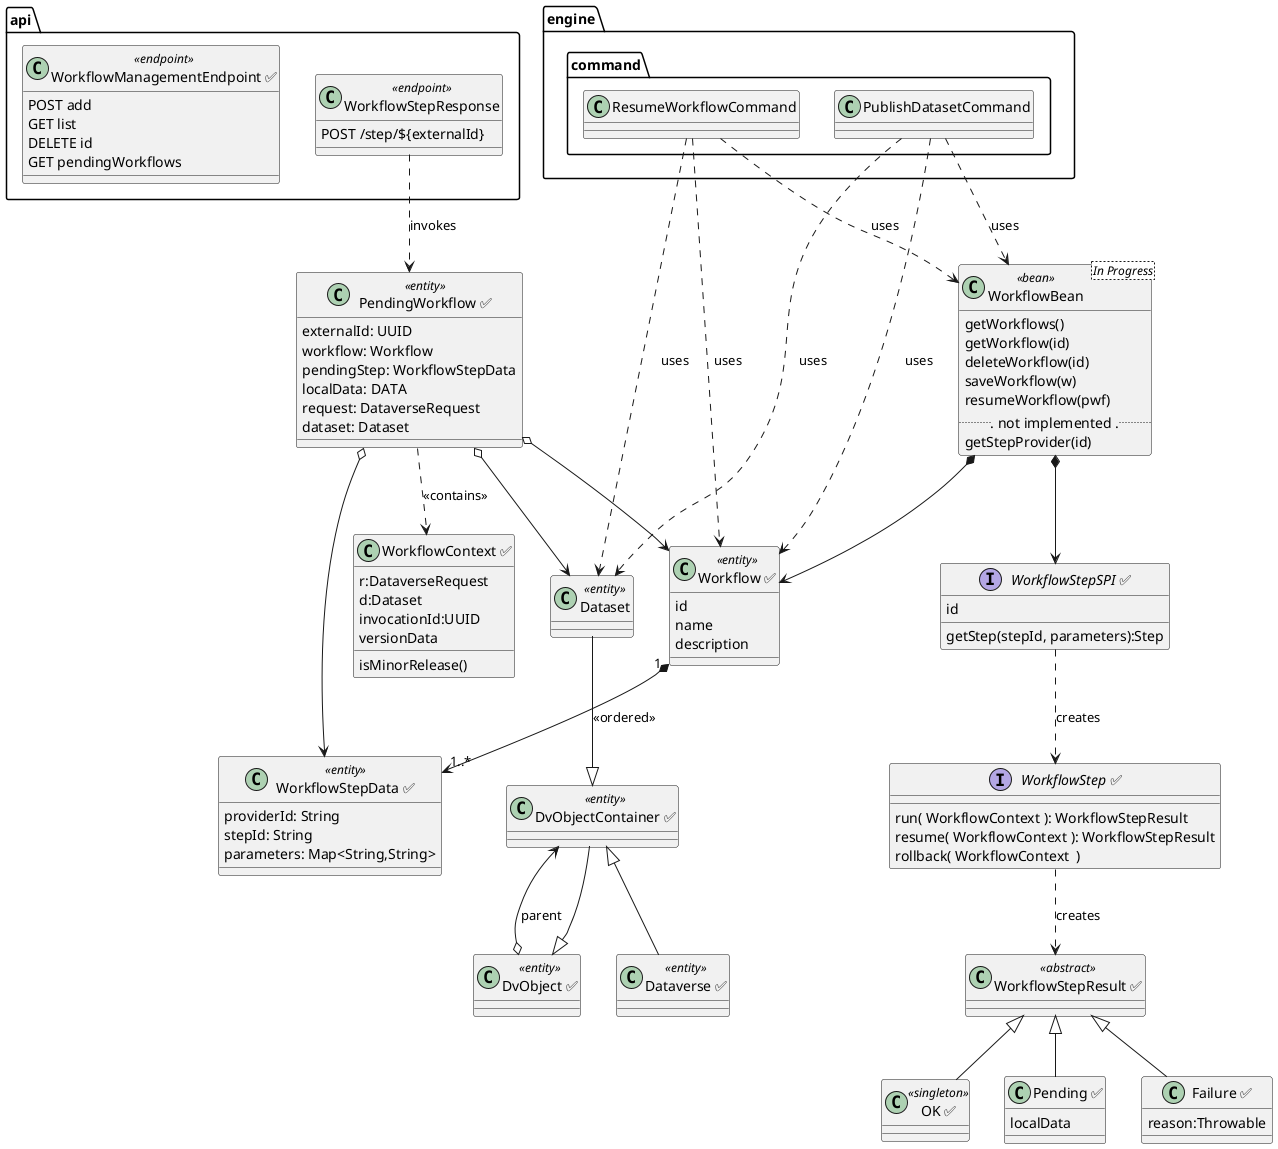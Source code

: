 @startuml
' Macro to mark classes you've already implemented
!define DONE(NAME) "NAME ✅" as NAME

class DONE(DvObject) <<entity>>
class DONE(DvObjectContainer) <<entity>>
class DONE(Dataverse) <<entity>>
class Dataset <<entity>>

Dataset --|> DvObjectContainer
DvObjectContainer --|>DvObject
Dataverse -up-|> DvObjectContainer
DvObject o--> DvObjectContainer: parent

class DONE(Workflow) <<entity>> {
  id
  name
  description
}

class DONE(WorkflowStepData) <<entity>> {
  providerId: String
  stepId: String
  parameters: Map<String,String>
}

class WorkflowBean<In Progress> <<bean>> {
  getWorkflows()
  getWorkflow(id)
  deleteWorkflow(id)
  saveWorkflow(w)
  resumeWorkflow(pwf)
  ... not implemented ...
  getStepProvider(id)
}

class DONE(WorkflowContext) {
  r:DataverseRequest
  d:Dataset
  invocationId:UUID
  versionData
  isMinorRelease()
}

class DONE(PendingWorkflow) <<entity>> {
  externalId: UUID
  workflow: Workflow
  pendingStep: WorkflowStepData
  localData: DATA
  request: DataverseRequest
  dataset: Dataset
}

interface DONE(WorkflowStepSPI) {
  id
  getStep(stepId, parameters):Step
}

interface DONE(WorkflowStep) {
  run( WorkflowContext ): WorkflowStepResult
  resume( WorkflowContext ): WorkflowStepResult
  rollback( WorkflowContext  )
}

class DONE(WorkflowStepResult) <<abstract>>
class DONE(OK) <<singleton>>
class DONE(Pending){
  localData
}
class DONE(Failure) {
  reason:Throwable
}

package engine.command {
  class PublishDatasetCommand
  class ResumeWorkflowCommand
}

package api {
  class WorkflowStepResponse <<endpoint>> {
    POST /step/${externalId}
  }

  class DONE(WorkflowManagementEndpoint) <<endpoint>> {
    POST add
    GET list
    DELETE id
    GET pendingWorkflows
  }
}

OK -up-|> WorkflowStepResult
Pending -up-|> WorkflowStepResult
Failure -up-|> WorkflowStepResult

PendingWorkflow o--> Workflow
PendingWorkflow o--> WorkflowStepData
PendingWorkflow o--> Dataset
Workflow "1" *--> "1..*" WorkflowStepData: <<ordered>>
WorkflowStepSPI ..> WorkflowStep: creates
WorkflowStep ..> WorkflowStepResult: creates
WorkflowStepResponse ..> PendingWorkflow : invokes
WorkflowBean *--> WorkflowStepSPI
WorkflowBean *--> Workflow

PublishDatasetCommand ..> Workflow : uses
PublishDatasetCommand ..> Dataset : uses
PublishDatasetCommand ..> WorkflowBean : uses

ResumeWorkflowCommand ..> Workflow : uses
ResumeWorkflowCommand ..> Dataset : uses
ResumeWorkflowCommand ..> WorkflowBean : uses

PendingWorkflow  ..> WorkflowContext: <<contains>>

@enduml
